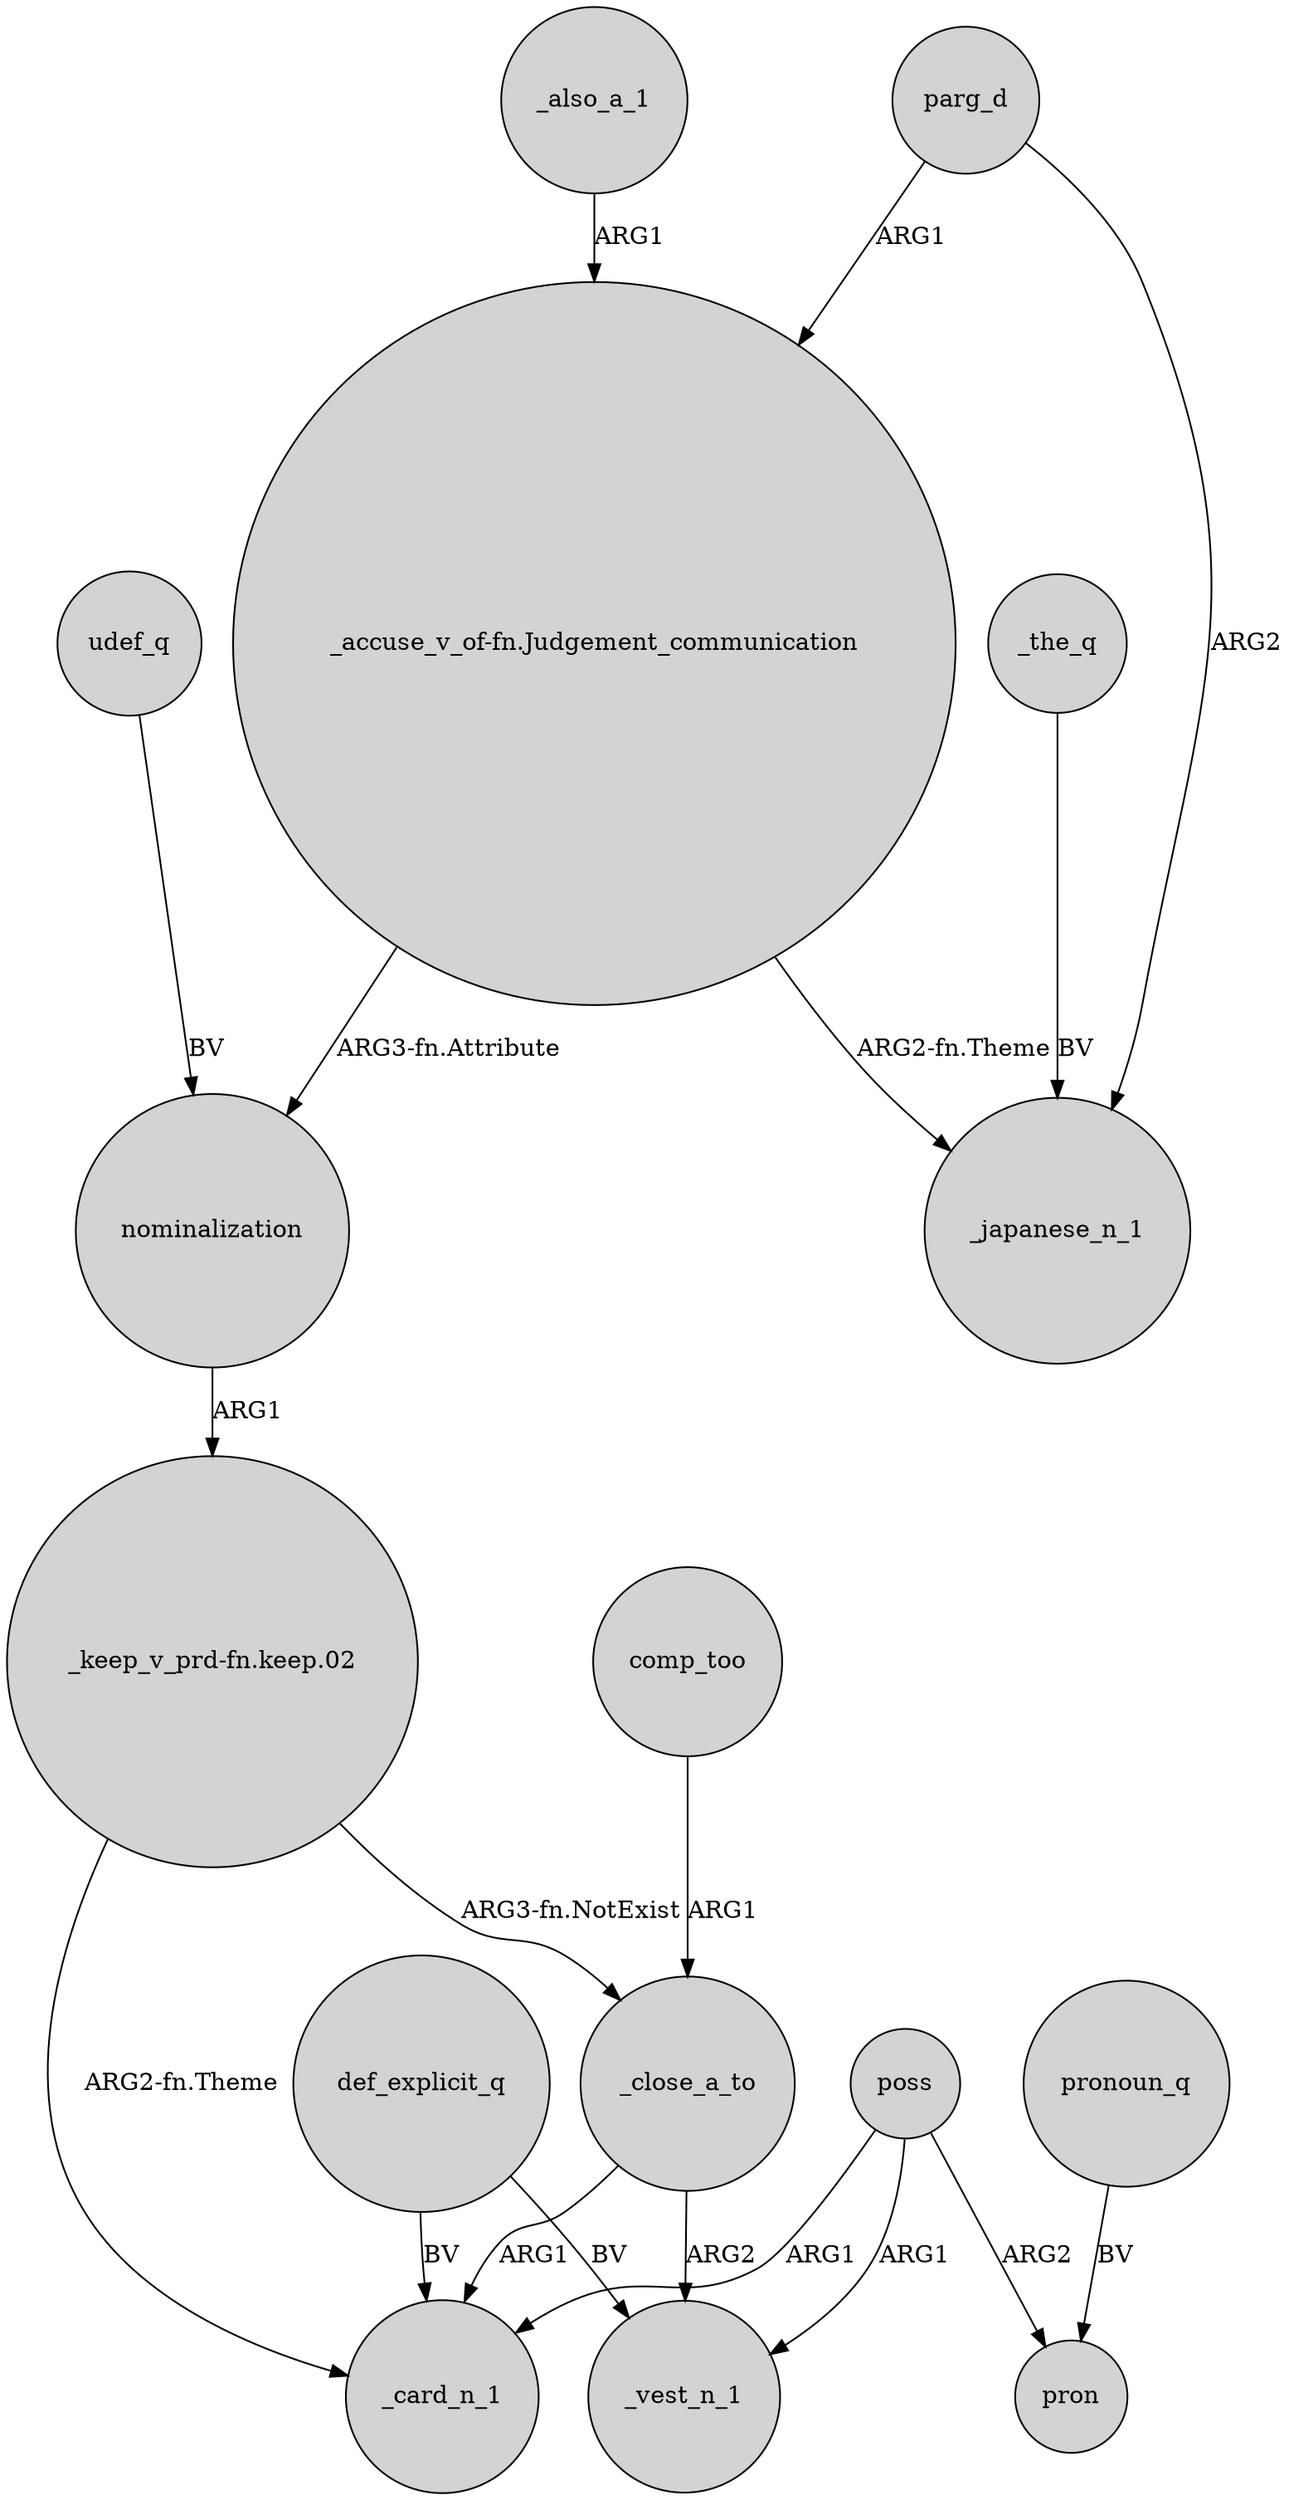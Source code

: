 digraph {
	node [shape=circle style=filled]
	poss -> _card_n_1 [label=ARG1]
	parg_d -> _japanese_n_1 [label=ARG2]
	poss -> pron [label=ARG2]
	"_keep_v_prd-fn.keep.02" -> _close_a_to [label="ARG3-fn.NotExist"]
	_also_a_1 -> "_accuse_v_of-fn.Judgement_communication" [label=ARG1]
	def_explicit_q -> _card_n_1 [label=BV]
	"_keep_v_prd-fn.keep.02" -> _card_n_1 [label="ARG2-fn.Theme"]
	poss -> _vest_n_1 [label=ARG1]
	pronoun_q -> pron [label=BV]
	_the_q -> _japanese_n_1 [label=BV]
	_close_a_to -> _card_n_1 [label=ARG1]
	parg_d -> "_accuse_v_of-fn.Judgement_communication" [label=ARG1]
	nominalization -> "_keep_v_prd-fn.keep.02" [label=ARG1]
	"_accuse_v_of-fn.Judgement_communication" -> _japanese_n_1 [label="ARG2-fn.Theme"]
	def_explicit_q -> _vest_n_1 [label=BV]
	udef_q -> nominalization [label=BV]
	_close_a_to -> _vest_n_1 [label=ARG2]
	"_accuse_v_of-fn.Judgement_communication" -> nominalization [label="ARG3-fn.Attribute"]
	comp_too -> _close_a_to [label=ARG1]
}
